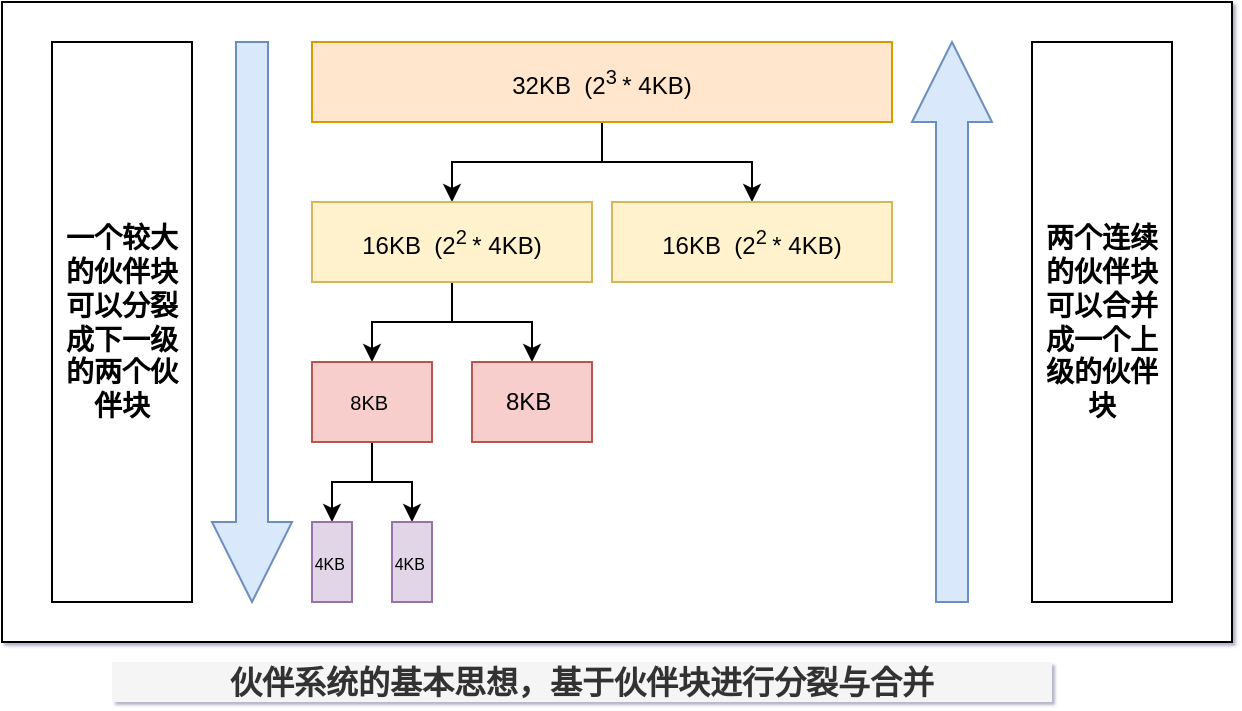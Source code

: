 <mxfile version="14.5.4" type="github">
  <diagram id="kvTFi5JffaIsxTiJqmIz" name="第 1 页">
    <mxGraphModel dx="1385" dy="774" grid="0" gridSize="10" guides="1" tooltips="1" connect="1" arrows="1" fold="1" page="1" pageScale="1" pageWidth="827" pageHeight="1169" background="none" math="1" shadow="1">
      <root>
        <mxCell id="0" />
        <mxCell id="1" parent="0" />
        <mxCell id="sBbobzm5d6JnBrTkhbX6-26" value="" style="rounded=0;whiteSpace=wrap;html=1;" vertex="1" parent="1">
          <mxGeometry x="55" y="230" width="615" height="320" as="geometry" />
        </mxCell>
        <mxCell id="sBbobzm5d6JnBrTkhbX6-6" style="edgeStyle=orthogonalEdgeStyle;rounded=0;orthogonalLoop=1;jettySize=auto;html=1;exitX=0.5;exitY=1;exitDx=0;exitDy=0;" edge="1" parent="1" source="sBbobzm5d6JnBrTkhbX6-1" target="sBbobzm5d6JnBrTkhbX6-3">
          <mxGeometry relative="1" as="geometry">
            <mxPoint x="350" y="300" as="targetPoint" />
          </mxGeometry>
        </mxCell>
        <mxCell id="sBbobzm5d6JnBrTkhbX6-7" style="edgeStyle=orthogonalEdgeStyle;rounded=0;orthogonalLoop=1;jettySize=auto;html=1;exitX=0.5;exitY=1;exitDx=0;exitDy=0;" edge="1" parent="1" source="sBbobzm5d6JnBrTkhbX6-1" target="sBbobzm5d6JnBrTkhbX6-4">
          <mxGeometry relative="1" as="geometry" />
        </mxCell>
        <mxCell id="sBbobzm5d6JnBrTkhbX6-1" value="32KB&amp;nbsp; (2&lt;sup&gt;3 &lt;/sup&gt;* 4KB)&lt;span style=&quot;font-size: 8.333px&quot;&gt;&lt;br&gt;&lt;/span&gt;" style="rounded=0;whiteSpace=wrap;html=1;fillColor=#ffe6cc;strokeColor=#d79b00;" vertex="1" parent="1">
          <mxGeometry x="210" y="250" width="290" height="40" as="geometry" />
        </mxCell>
        <mxCell id="sBbobzm5d6JnBrTkhbX6-12" style="edgeStyle=elbowEdgeStyle;rounded=0;orthogonalLoop=1;jettySize=auto;elbow=vertical;html=1;exitX=0.5;exitY=1;exitDx=0;exitDy=0;entryX=0.5;entryY=0;entryDx=0;entryDy=0;" edge="1" parent="1" source="sBbobzm5d6JnBrTkhbX6-3" target="sBbobzm5d6JnBrTkhbX6-10">
          <mxGeometry relative="1" as="geometry" />
        </mxCell>
        <mxCell id="sBbobzm5d6JnBrTkhbX6-13" style="edgeStyle=orthogonalEdgeStyle;rounded=0;orthogonalLoop=1;jettySize=auto;html=1;exitX=0.5;exitY=1;exitDx=0;exitDy=0;entryX=0.5;entryY=0;entryDx=0;entryDy=0;" edge="1" parent="1" source="sBbobzm5d6JnBrTkhbX6-3" target="sBbobzm5d6JnBrTkhbX6-11">
          <mxGeometry relative="1" as="geometry">
            <Array as="points">
              <mxPoint x="280" y="390" />
              <mxPoint x="320" y="390" />
            </Array>
          </mxGeometry>
        </mxCell>
        <mxCell id="sBbobzm5d6JnBrTkhbX6-3" value="16KB&amp;nbsp; (2&lt;sup&gt;2&amp;nbsp;&lt;/sup&gt;* 4KB)&lt;span style=&quot;font-size: 8.333px&quot;&gt;&lt;br&gt;&lt;/span&gt;" style="rounded=0;whiteSpace=wrap;html=1;fillColor=#fff2cc;strokeColor=#d6b656;" vertex="1" parent="1">
          <mxGeometry x="210" y="330" width="140" height="40" as="geometry" />
        </mxCell>
        <mxCell id="sBbobzm5d6JnBrTkhbX6-4" value="16KB&amp;nbsp; (2&lt;sup&gt;2 &lt;/sup&gt;* 4KB)&lt;span style=&quot;font-size: 8.333px&quot;&gt;&lt;br&gt;&lt;/span&gt;" style="rounded=0;whiteSpace=wrap;html=1;fillColor=#fff2cc;strokeColor=#d6b656;" vertex="1" parent="1">
          <mxGeometry x="360" y="330" width="140" height="40" as="geometry" />
        </mxCell>
        <mxCell id="sBbobzm5d6JnBrTkhbX6-18" style="edgeStyle=elbowEdgeStyle;rounded=0;orthogonalLoop=1;jettySize=auto;elbow=vertical;html=1;entryX=0.5;entryY=0;entryDx=0;entryDy=0;" edge="1" parent="1" source="sBbobzm5d6JnBrTkhbX6-10" target="sBbobzm5d6JnBrTkhbX6-14">
          <mxGeometry relative="1" as="geometry" />
        </mxCell>
        <mxCell id="sBbobzm5d6JnBrTkhbX6-19" style="edgeStyle=elbowEdgeStyle;rounded=0;orthogonalLoop=1;jettySize=auto;elbow=vertical;html=1;exitX=0.5;exitY=1;exitDx=0;exitDy=0;entryX=0.5;entryY=0;entryDx=0;entryDy=0;" edge="1" parent="1" source="sBbobzm5d6JnBrTkhbX6-10" target="sBbobzm5d6JnBrTkhbX6-15">
          <mxGeometry relative="1" as="geometry" />
        </mxCell>
        <mxCell id="sBbobzm5d6JnBrTkhbX6-10" value="&lt;font style=&quot;font-size: 10px&quot;&gt;8KB&amp;nbsp;&lt;/font&gt;&lt;span style=&quot;font-size: 8.333px&quot;&gt;&lt;br&gt;&lt;/span&gt;" style="rounded=0;whiteSpace=wrap;html=1;fillColor=#f8cecc;strokeColor=#b85450;" vertex="1" parent="1">
          <mxGeometry x="210" y="410" width="60" height="40" as="geometry" />
        </mxCell>
        <mxCell id="sBbobzm5d6JnBrTkhbX6-11" value="8KB&amp;nbsp;&lt;span style=&quot;font-size: 8.333px&quot;&gt;&lt;br&gt;&lt;/span&gt;" style="rounded=0;whiteSpace=wrap;html=1;fillColor=#f8cecc;strokeColor=#b85450;" vertex="1" parent="1">
          <mxGeometry x="290" y="410" width="60" height="40" as="geometry" />
        </mxCell>
        <mxCell id="sBbobzm5d6JnBrTkhbX6-14" value="&lt;font style=&quot;font-size: 8px&quot;&gt;4KB&amp;nbsp;&lt;/font&gt;&lt;span style=&quot;font-size: 8.333px&quot;&gt;&lt;br&gt;&lt;/span&gt;" style="rounded=0;whiteSpace=wrap;html=1;fillColor=#e1d5e7;strokeColor=#9673a6;" vertex="1" parent="1">
          <mxGeometry x="210" y="490" width="20" height="40" as="geometry" />
        </mxCell>
        <mxCell id="sBbobzm5d6JnBrTkhbX6-15" value="&lt;font style=&quot;font-size: 8px&quot;&gt;4KB&amp;nbsp;&lt;/font&gt;&lt;span style=&quot;font-size: 8.333px&quot;&gt;&lt;br&gt;&lt;/span&gt;" style="rounded=0;whiteSpace=wrap;html=1;fillColor=#e1d5e7;strokeColor=#9673a6;" vertex="1" parent="1">
          <mxGeometry x="250" y="490" width="20" height="40" as="geometry" />
        </mxCell>
        <mxCell id="sBbobzm5d6JnBrTkhbX6-22" value="" style="html=1;shadow=0;dashed=0;align=center;verticalAlign=middle;shape=mxgraph.arrows2.arrow;dy=0.6;dx=40;direction=north;notch=0;fillColor=#dae8fc;strokeColor=#6c8ebf;" vertex="1" parent="1">
          <mxGeometry x="510" y="250" width="40" height="280" as="geometry" />
        </mxCell>
        <mxCell id="sBbobzm5d6JnBrTkhbX6-23" value="" style="html=1;shadow=0;dashed=0;align=center;verticalAlign=middle;shape=mxgraph.arrows2.arrow;dy=0.6;dx=40;direction=north;notch=0;fillColor=#dae8fc;strokeColor=#6c8ebf;rotation=-180;" vertex="1" parent="1">
          <mxGeometry x="160" y="250" width="40" height="280" as="geometry" />
        </mxCell>
        <mxCell id="sBbobzm5d6JnBrTkhbX6-24" value="&lt;b&gt;&lt;font style=&quot;font-size: 14px&quot;&gt;一个较大的伙伴块可以分裂成下一级的两个伙伴块&lt;/font&gt;&lt;/b&gt;" style="rounded=0;whiteSpace=wrap;html=1;" vertex="1" parent="1">
          <mxGeometry x="80" y="250" width="70" height="280" as="geometry" />
        </mxCell>
        <mxCell id="sBbobzm5d6JnBrTkhbX6-25" value="&lt;b&gt;&lt;font style=&quot;font-size: 14px&quot;&gt;两个连续的伙伴块可以合并成一个上级的伙伴块&lt;br&gt;&lt;/font&gt;&lt;/b&gt;" style="rounded=0;whiteSpace=wrap;html=1;" vertex="1" parent="1">
          <mxGeometry x="570" y="250" width="70" height="280" as="geometry" />
        </mxCell>
        <mxCell id="sBbobzm5d6JnBrTkhbX6-27" value="&lt;b&gt;&lt;font style=&quot;font-size: 16px&quot;&gt;伙伴系统的基本思想，基于伙伴块进行分裂与合并&lt;/font&gt;&lt;/b&gt;" style="text;html=1;align=center;verticalAlign=middle;whiteSpace=wrap;rounded=0;fillColor=#f5f5f5;fontColor=#333333;" vertex="1" parent="1">
          <mxGeometry x="110" y="560" width="470" height="20" as="geometry" />
        </mxCell>
      </root>
    </mxGraphModel>
  </diagram>
</mxfile>
